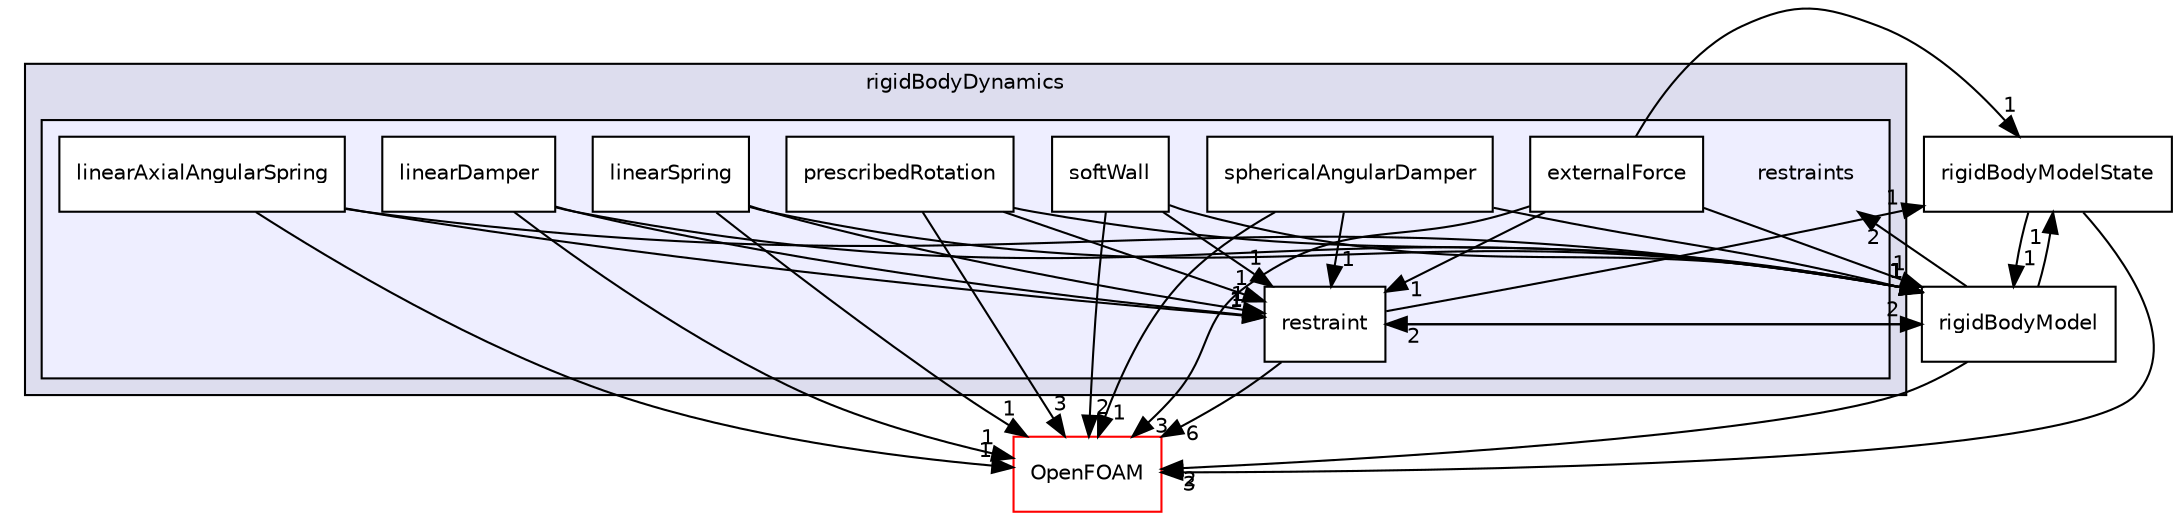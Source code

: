 digraph "src/rigidBodyDynamics/restraints" {
  bgcolor=transparent;
  compound=true
  node [ fontsize="10", fontname="Helvetica"];
  edge [ labelfontsize="10", labelfontname="Helvetica"];
  subgraph clusterdir_910720b80d2212eaa7292c1abd76c375 {
    graph [ bgcolor="#ddddee", pencolor="black", label="rigidBodyDynamics" fontname="Helvetica", fontsize="10", URL="dir_910720b80d2212eaa7292c1abd76c375.html"]
  subgraph clusterdir_5934478bd312d980c3411c3627b10c8a {
    graph [ bgcolor="#eeeeff", pencolor="black", label="" URL="dir_5934478bd312d980c3411c3627b10c8a.html"];
    dir_5934478bd312d980c3411c3627b10c8a [shape=plaintext label="restraints"];
    dir_9a04b4d06dfd3953d321f14adc588347 [shape=box label="externalForce" color="black" fillcolor="white" style="filled" URL="dir_9a04b4d06dfd3953d321f14adc588347.html"];
    dir_6ca9a331180dc7740f53437f9236cc98 [shape=box label="linearAxialAngularSpring" color="black" fillcolor="white" style="filled" URL="dir_6ca9a331180dc7740f53437f9236cc98.html"];
    dir_b37e899213a044276dc741d6bcf32c37 [shape=box label="linearDamper" color="black" fillcolor="white" style="filled" URL="dir_b37e899213a044276dc741d6bcf32c37.html"];
    dir_2bd76bfe16819387dd2b34c0e0b79799 [shape=box label="linearSpring" color="black" fillcolor="white" style="filled" URL="dir_2bd76bfe16819387dd2b34c0e0b79799.html"];
    dir_8de5389d624351bb990571298811aa66 [shape=box label="prescribedRotation" color="black" fillcolor="white" style="filled" URL="dir_8de5389d624351bb990571298811aa66.html"];
    dir_af944db0c164b1c029d2b46f26f41dd1 [shape=box label="restraint" color="black" fillcolor="white" style="filled" URL="dir_af944db0c164b1c029d2b46f26f41dd1.html"];
    dir_e0f1c0a35d66f5d9bc677890efc14818 [shape=box label="softWall" color="black" fillcolor="white" style="filled" URL="dir_e0f1c0a35d66f5d9bc677890efc14818.html"];
    dir_2d9bb4f13e9960d3e8cc1b57c587c489 [shape=box label="sphericalAngularDamper" color="black" fillcolor="white" style="filled" URL="dir_2d9bb4f13e9960d3e8cc1b57c587c489.html"];
  }
  }
  dir_d31d6402043559e877bddd205385bdaf [shape=box label="rigidBodyModelState" URL="dir_d31d6402043559e877bddd205385bdaf.html"];
  dir_c5473ff19b20e6ec4dfe5c310b3778a8 [shape=box label="OpenFOAM" color="red" URL="dir_c5473ff19b20e6ec4dfe5c310b3778a8.html"];
  dir_01d230fdb888802d871acc5f0e1690e2 [shape=box label="rigidBodyModel" URL="dir_01d230fdb888802d871acc5f0e1690e2.html"];
  dir_d31d6402043559e877bddd205385bdaf->dir_c5473ff19b20e6ec4dfe5c310b3778a8 [headlabel="3", labeldistance=1.5 headhref="dir_003536_002151.html"];
  dir_d31d6402043559e877bddd205385bdaf->dir_01d230fdb888802d871acc5f0e1690e2 [headlabel="1", labeldistance=1.5 headhref="dir_003536_003535.html"];
  dir_e0f1c0a35d66f5d9bc677890efc14818->dir_af944db0c164b1c029d2b46f26f41dd1 [headlabel="1", labeldistance=1.5 headhref="dir_003531_003530.html"];
  dir_e0f1c0a35d66f5d9bc677890efc14818->dir_c5473ff19b20e6ec4dfe5c310b3778a8 [headlabel="2", labeldistance=1.5 headhref="dir_003531_002151.html"];
  dir_e0f1c0a35d66f5d9bc677890efc14818->dir_01d230fdb888802d871acc5f0e1690e2 [headlabel="1", labeldistance=1.5 headhref="dir_003531_003535.html"];
  dir_2bd76bfe16819387dd2b34c0e0b79799->dir_af944db0c164b1c029d2b46f26f41dd1 [headlabel="1", labeldistance=1.5 headhref="dir_003527_003530.html"];
  dir_2bd76bfe16819387dd2b34c0e0b79799->dir_c5473ff19b20e6ec4dfe5c310b3778a8 [headlabel="1", labeldistance=1.5 headhref="dir_003527_002151.html"];
  dir_2bd76bfe16819387dd2b34c0e0b79799->dir_01d230fdb888802d871acc5f0e1690e2 [headlabel="1", labeldistance=1.5 headhref="dir_003527_003535.html"];
  dir_af944db0c164b1c029d2b46f26f41dd1->dir_d31d6402043559e877bddd205385bdaf [headlabel="1", labeldistance=1.5 headhref="dir_003530_003536.html"];
  dir_af944db0c164b1c029d2b46f26f41dd1->dir_c5473ff19b20e6ec4dfe5c310b3778a8 [headlabel="6", labeldistance=1.5 headhref="dir_003530_002151.html"];
  dir_af944db0c164b1c029d2b46f26f41dd1->dir_01d230fdb888802d871acc5f0e1690e2 [headlabel="2", labeldistance=1.5 headhref="dir_003530_003535.html"];
  dir_2d9bb4f13e9960d3e8cc1b57c587c489->dir_af944db0c164b1c029d2b46f26f41dd1 [headlabel="1", labeldistance=1.5 headhref="dir_003532_003530.html"];
  dir_2d9bb4f13e9960d3e8cc1b57c587c489->dir_c5473ff19b20e6ec4dfe5c310b3778a8 [headlabel="1", labeldistance=1.5 headhref="dir_003532_002151.html"];
  dir_2d9bb4f13e9960d3e8cc1b57c587c489->dir_01d230fdb888802d871acc5f0e1690e2 [headlabel="1", labeldistance=1.5 headhref="dir_003532_003535.html"];
  dir_b37e899213a044276dc741d6bcf32c37->dir_af944db0c164b1c029d2b46f26f41dd1 [headlabel="1", labeldistance=1.5 headhref="dir_003525_003530.html"];
  dir_b37e899213a044276dc741d6bcf32c37->dir_c5473ff19b20e6ec4dfe5c310b3778a8 [headlabel="1", labeldistance=1.5 headhref="dir_003525_002151.html"];
  dir_b37e899213a044276dc741d6bcf32c37->dir_01d230fdb888802d871acc5f0e1690e2 [headlabel="1", labeldistance=1.5 headhref="dir_003525_003535.html"];
  dir_9a04b4d06dfd3953d321f14adc588347->dir_d31d6402043559e877bddd205385bdaf [headlabel="1", labeldistance=1.5 headhref="dir_003519_003536.html"];
  dir_9a04b4d06dfd3953d321f14adc588347->dir_af944db0c164b1c029d2b46f26f41dd1 [headlabel="1", labeldistance=1.5 headhref="dir_003519_003530.html"];
  dir_9a04b4d06dfd3953d321f14adc588347->dir_c5473ff19b20e6ec4dfe5c310b3778a8 [headlabel="3", labeldistance=1.5 headhref="dir_003519_002151.html"];
  dir_9a04b4d06dfd3953d321f14adc588347->dir_01d230fdb888802d871acc5f0e1690e2 [headlabel="1", labeldistance=1.5 headhref="dir_003519_003535.html"];
  dir_8de5389d624351bb990571298811aa66->dir_af944db0c164b1c029d2b46f26f41dd1 [headlabel="1", labeldistance=1.5 headhref="dir_003529_003530.html"];
  dir_8de5389d624351bb990571298811aa66->dir_c5473ff19b20e6ec4dfe5c310b3778a8 [headlabel="3", labeldistance=1.5 headhref="dir_003529_002151.html"];
  dir_8de5389d624351bb990571298811aa66->dir_01d230fdb888802d871acc5f0e1690e2 [headlabel="1", labeldistance=1.5 headhref="dir_003529_003535.html"];
  dir_6ca9a331180dc7740f53437f9236cc98->dir_af944db0c164b1c029d2b46f26f41dd1 [headlabel="1", labeldistance=1.5 headhref="dir_003520_003530.html"];
  dir_6ca9a331180dc7740f53437f9236cc98->dir_c5473ff19b20e6ec4dfe5c310b3778a8 [headlabel="1", labeldistance=1.5 headhref="dir_003520_002151.html"];
  dir_6ca9a331180dc7740f53437f9236cc98->dir_01d230fdb888802d871acc5f0e1690e2 [headlabel="1", labeldistance=1.5 headhref="dir_003520_003535.html"];
  dir_01d230fdb888802d871acc5f0e1690e2->dir_d31d6402043559e877bddd205385bdaf [headlabel="1", labeldistance=1.5 headhref="dir_003535_003536.html"];
  dir_01d230fdb888802d871acc5f0e1690e2->dir_5934478bd312d980c3411c3627b10c8a [headlabel="2", labeldistance=1.5 headhref="dir_003535_003518.html"];
  dir_01d230fdb888802d871acc5f0e1690e2->dir_af944db0c164b1c029d2b46f26f41dd1 [headlabel="2", labeldistance=1.5 headhref="dir_003535_003530.html"];
  dir_01d230fdb888802d871acc5f0e1690e2->dir_c5473ff19b20e6ec4dfe5c310b3778a8 [headlabel="2", labeldistance=1.5 headhref="dir_003535_002151.html"];
}
